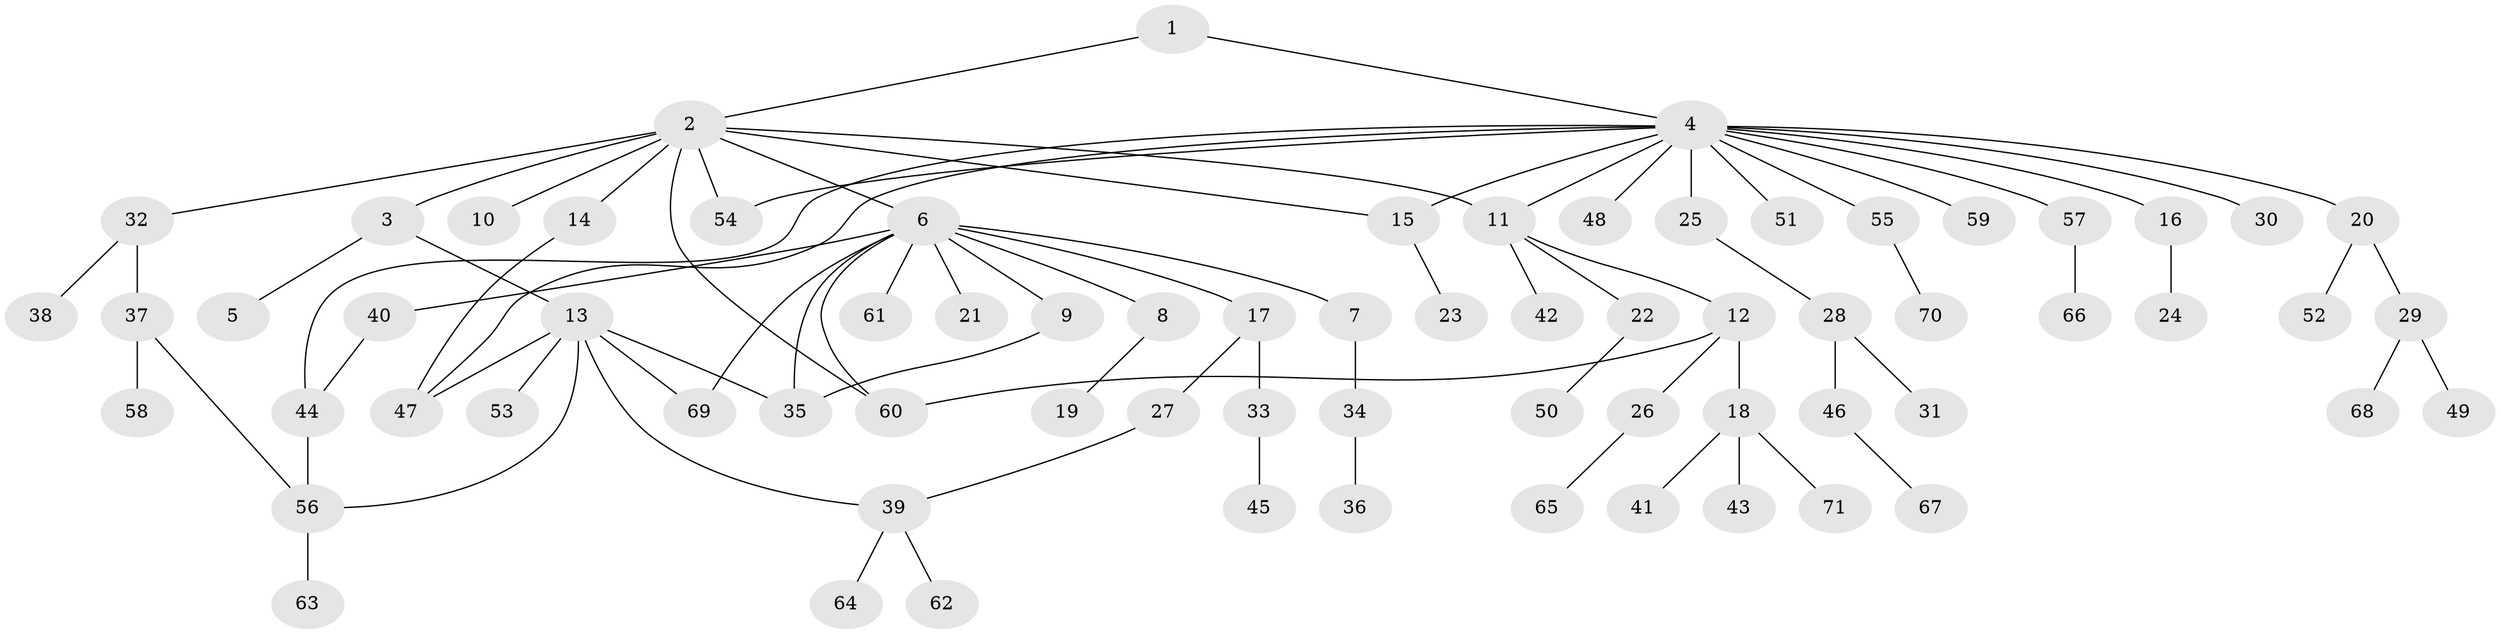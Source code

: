 // Generated by graph-tools (version 1.1) at 2025/35/03/09/25 02:35:18]
// undirected, 71 vertices, 84 edges
graph export_dot {
graph [start="1"]
  node [color=gray90,style=filled];
  1;
  2;
  3;
  4;
  5;
  6;
  7;
  8;
  9;
  10;
  11;
  12;
  13;
  14;
  15;
  16;
  17;
  18;
  19;
  20;
  21;
  22;
  23;
  24;
  25;
  26;
  27;
  28;
  29;
  30;
  31;
  32;
  33;
  34;
  35;
  36;
  37;
  38;
  39;
  40;
  41;
  42;
  43;
  44;
  45;
  46;
  47;
  48;
  49;
  50;
  51;
  52;
  53;
  54;
  55;
  56;
  57;
  58;
  59;
  60;
  61;
  62;
  63;
  64;
  65;
  66;
  67;
  68;
  69;
  70;
  71;
  1 -- 2;
  1 -- 4;
  2 -- 3;
  2 -- 6;
  2 -- 10;
  2 -- 11;
  2 -- 14;
  2 -- 15;
  2 -- 32;
  2 -- 54;
  2 -- 60;
  3 -- 5;
  3 -- 13;
  4 -- 11;
  4 -- 15;
  4 -- 16;
  4 -- 20;
  4 -- 25;
  4 -- 30;
  4 -- 44;
  4 -- 47;
  4 -- 48;
  4 -- 51;
  4 -- 54;
  4 -- 55;
  4 -- 57;
  4 -- 59;
  6 -- 7;
  6 -- 8;
  6 -- 9;
  6 -- 17;
  6 -- 21;
  6 -- 35;
  6 -- 40;
  6 -- 60;
  6 -- 61;
  6 -- 69;
  7 -- 34;
  8 -- 19;
  9 -- 35;
  11 -- 12;
  11 -- 22;
  11 -- 42;
  12 -- 18;
  12 -- 26;
  12 -- 60;
  13 -- 35;
  13 -- 39;
  13 -- 47;
  13 -- 53;
  13 -- 56;
  13 -- 69;
  14 -- 47;
  15 -- 23;
  16 -- 24;
  17 -- 27;
  17 -- 33;
  18 -- 41;
  18 -- 43;
  18 -- 71;
  20 -- 29;
  20 -- 52;
  22 -- 50;
  25 -- 28;
  26 -- 65;
  27 -- 39;
  28 -- 31;
  28 -- 46;
  29 -- 49;
  29 -- 68;
  32 -- 37;
  32 -- 38;
  33 -- 45;
  34 -- 36;
  37 -- 56;
  37 -- 58;
  39 -- 62;
  39 -- 64;
  40 -- 44;
  44 -- 56;
  46 -- 67;
  55 -- 70;
  56 -- 63;
  57 -- 66;
}
